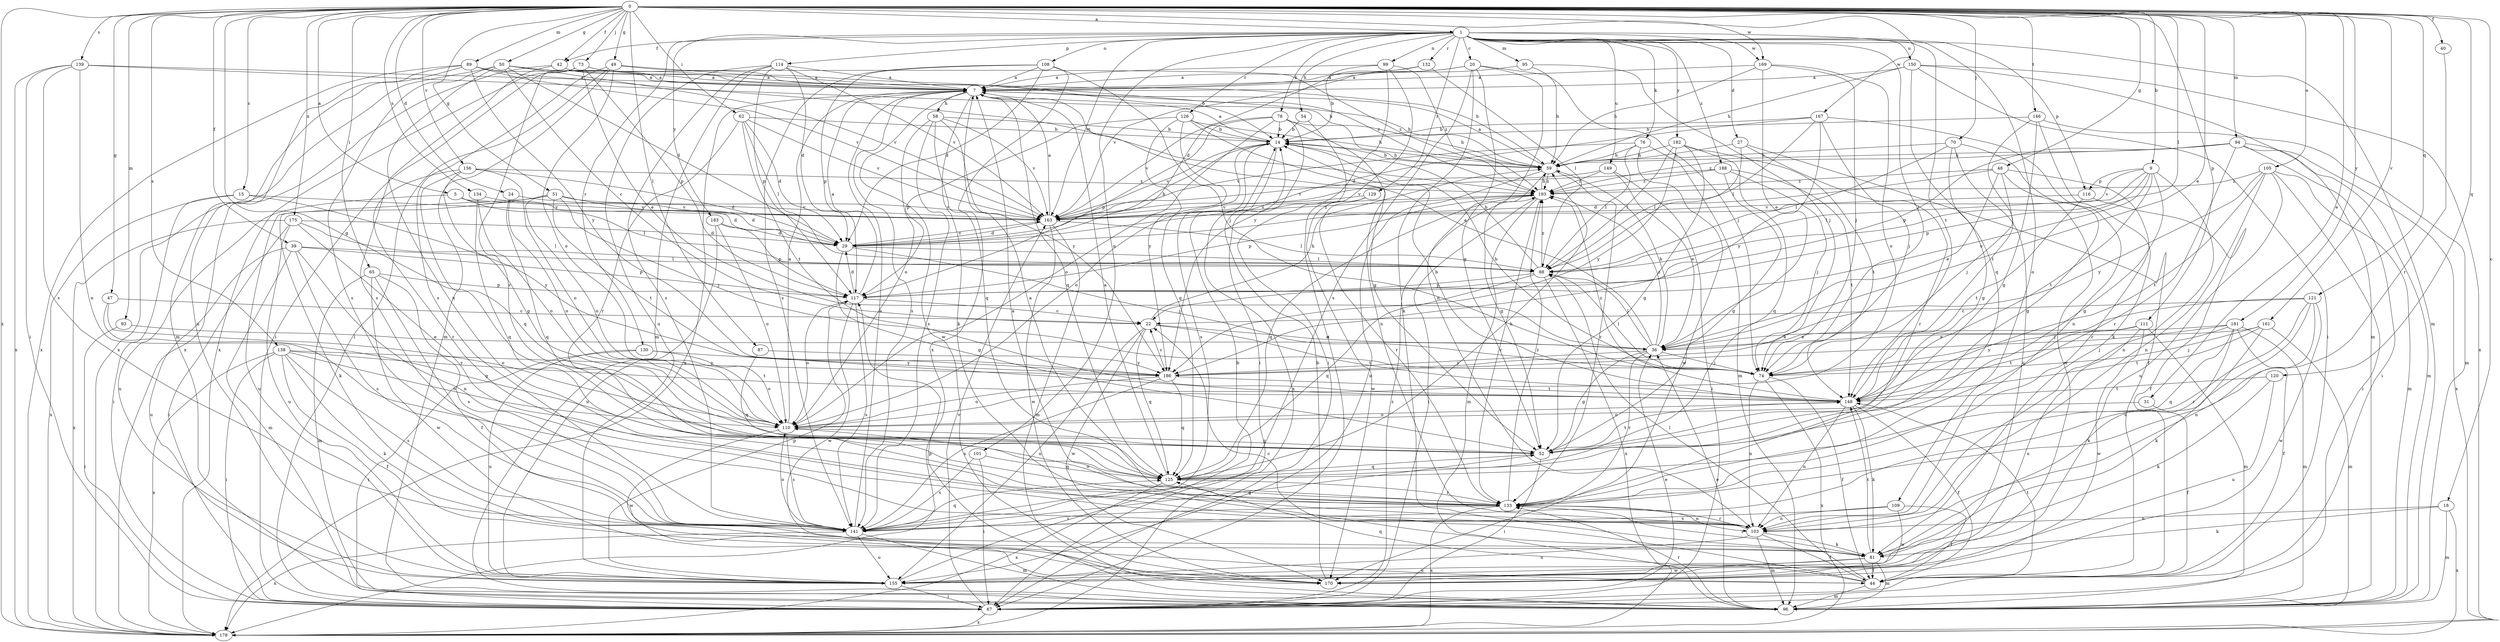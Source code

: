 strict digraph  {
0;
1;
5;
7;
9;
14;
15;
18;
20;
22;
24;
27;
29;
31;
36;
39;
40;
42;
44;
47;
48;
49;
50;
51;
52;
54;
58;
59;
62;
65;
67;
70;
73;
74;
76;
78;
81;
87;
88;
89;
93;
94;
95;
96;
99;
101;
103;
105;
108;
109;
110;
111;
114;
116;
117;
120;
121;
125;
126;
129;
130;
132;
133;
134;
138;
139;
141;
146;
148;
149;
150;
155;
156;
161;
163;
167;
169;
170;
175;
178;
181;
182;
183;
186;
188;
193;
0 -> 1  [label=a];
0 -> 5  [label=a];
0 -> 9  [label=b];
0 -> 15  [label=c];
0 -> 18  [label=c];
0 -> 24  [label=d];
0 -> 31  [label=e];
0 -> 36  [label=e];
0 -> 39  [label=f];
0 -> 40  [label=f];
0 -> 42  [label=f];
0 -> 47  [label=g];
0 -> 48  [label=g];
0 -> 49  [label=g];
0 -> 50  [label=g];
0 -> 51  [label=g];
0 -> 52  [label=g];
0 -> 62  [label=i];
0 -> 65  [label=i];
0 -> 70  [label=j];
0 -> 73  [label=j];
0 -> 87  [label=l];
0 -> 88  [label=l];
0 -> 89  [label=m];
0 -> 93  [label=m];
0 -> 94  [label=m];
0 -> 105  [label=o];
0 -> 111  [label=p];
0 -> 120  [label=q];
0 -> 121  [label=q];
0 -> 134  [label=s];
0 -> 138  [label=s];
0 -> 139  [label=s];
0 -> 146  [label=t];
0 -> 156  [label=v];
0 -> 161  [label=v];
0 -> 167  [label=w];
0 -> 169  [label=w];
0 -> 175  [label=x];
0 -> 178  [label=x];
0 -> 181  [label=y];
1 -> 20  [label=c];
1 -> 27  [label=d];
1 -> 42  [label=f];
1 -> 54  [label=h];
1 -> 74  [label=j];
1 -> 76  [label=k];
1 -> 78  [label=k];
1 -> 95  [label=m];
1 -> 96  [label=m];
1 -> 99  [label=n];
1 -> 101  [label=n];
1 -> 108  [label=o];
1 -> 109  [label=o];
1 -> 114  [label=p];
1 -> 116  [label=p];
1 -> 126  [label=r];
1 -> 129  [label=r];
1 -> 130  [label=r];
1 -> 132  [label=r];
1 -> 148  [label=t];
1 -> 149  [label=u];
1 -> 150  [label=u];
1 -> 163  [label=v];
1 -> 169  [label=w];
1 -> 182  [label=y];
1 -> 183  [label=y];
1 -> 188  [label=z];
5 -> 29  [label=d];
5 -> 88  [label=l];
5 -> 155  [label=u];
5 -> 163  [label=v];
7 -> 58  [label=h];
7 -> 59  [label=h];
7 -> 81  [label=k];
7 -> 125  [label=q];
7 -> 141  [label=s];
7 -> 170  [label=w];
7 -> 178  [label=x];
9 -> 22  [label=c];
9 -> 52  [label=g];
9 -> 88  [label=l];
9 -> 103  [label=n];
9 -> 116  [label=p];
9 -> 117  [label=p];
9 -> 148  [label=t];
9 -> 163  [label=v];
14 -> 7  [label=a];
14 -> 59  [label=h];
14 -> 110  [label=o];
14 -> 141  [label=s];
14 -> 163  [label=v];
14 -> 178  [label=x];
15 -> 67  [label=i];
15 -> 163  [label=v];
15 -> 178  [label=x];
15 -> 186  [label=y];
18 -> 81  [label=k];
18 -> 96  [label=m];
18 -> 103  [label=n];
18 -> 178  [label=x];
20 -> 7  [label=a];
20 -> 52  [label=g];
20 -> 74  [label=j];
20 -> 81  [label=k];
20 -> 103  [label=n];
20 -> 141  [label=s];
20 -> 163  [label=v];
22 -> 36  [label=e];
22 -> 59  [label=h];
22 -> 125  [label=q];
22 -> 148  [label=t];
22 -> 155  [label=u];
22 -> 170  [label=w];
24 -> 110  [label=o];
24 -> 125  [label=q];
24 -> 163  [label=v];
27 -> 44  [label=f];
27 -> 59  [label=h];
27 -> 88  [label=l];
27 -> 133  [label=r];
29 -> 14  [label=b];
29 -> 52  [label=g];
29 -> 74  [label=j];
29 -> 88  [label=l];
29 -> 163  [label=v];
31 -> 44  [label=f];
31 -> 110  [label=o];
36 -> 7  [label=a];
36 -> 52  [label=g];
36 -> 59  [label=h];
36 -> 74  [label=j];
36 -> 88  [label=l];
36 -> 133  [label=r];
36 -> 186  [label=y];
36 -> 193  [label=z];
39 -> 88  [label=l];
39 -> 96  [label=m];
39 -> 103  [label=n];
39 -> 117  [label=p];
39 -> 141  [label=s];
39 -> 155  [label=u];
40 -> 133  [label=r];
42 -> 7  [label=a];
42 -> 141  [label=s];
42 -> 178  [label=x];
42 -> 193  [label=z];
44 -> 22  [label=c];
44 -> 88  [label=l];
44 -> 96  [label=m];
44 -> 125  [label=q];
44 -> 148  [label=t];
47 -> 22  [label=c];
47 -> 52  [label=g];
47 -> 110  [label=o];
48 -> 29  [label=d];
48 -> 36  [label=e];
48 -> 52  [label=g];
48 -> 74  [label=j];
48 -> 133  [label=r];
48 -> 193  [label=z];
49 -> 7  [label=a];
49 -> 67  [label=i];
49 -> 96  [label=m];
49 -> 110  [label=o];
49 -> 141  [label=s];
49 -> 193  [label=z];
50 -> 7  [label=a];
50 -> 22  [label=c];
50 -> 29  [label=d];
50 -> 59  [label=h];
50 -> 103  [label=n];
50 -> 141  [label=s];
50 -> 163  [label=v];
50 -> 178  [label=x];
51 -> 29  [label=d];
51 -> 74  [label=j];
51 -> 81  [label=k];
51 -> 110  [label=o];
51 -> 148  [label=t];
51 -> 155  [label=u];
51 -> 163  [label=v];
52 -> 67  [label=i];
52 -> 125  [label=q];
52 -> 148  [label=t];
54 -> 14  [label=b];
54 -> 67  [label=i];
58 -> 14  [label=b];
58 -> 110  [label=o];
58 -> 125  [label=q];
58 -> 141  [label=s];
58 -> 163  [label=v];
58 -> 186  [label=y];
59 -> 7  [label=a];
59 -> 14  [label=b];
59 -> 52  [label=g];
59 -> 133  [label=r];
59 -> 155  [label=u];
59 -> 193  [label=z];
62 -> 14  [label=b];
62 -> 29  [label=d];
62 -> 88  [label=l];
62 -> 133  [label=r];
62 -> 148  [label=t];
62 -> 163  [label=v];
65 -> 44  [label=f];
65 -> 96  [label=m];
65 -> 117  [label=p];
65 -> 141  [label=s];
65 -> 170  [label=w];
67 -> 36  [label=e];
67 -> 163  [label=v];
67 -> 178  [label=x];
67 -> 193  [label=z];
70 -> 52  [label=g];
70 -> 59  [label=h];
70 -> 88  [label=l];
70 -> 155  [label=u];
70 -> 170  [label=w];
73 -> 7  [label=a];
73 -> 14  [label=b];
73 -> 36  [label=e];
73 -> 67  [label=i];
73 -> 117  [label=p];
73 -> 133  [label=r];
73 -> 178  [label=x];
74 -> 14  [label=b];
74 -> 44  [label=f];
74 -> 88  [label=l];
74 -> 103  [label=n];
74 -> 178  [label=x];
76 -> 59  [label=h];
76 -> 88  [label=l];
76 -> 96  [label=m];
76 -> 163  [label=v];
76 -> 170  [label=w];
78 -> 14  [label=b];
78 -> 59  [label=h];
78 -> 67  [label=i];
78 -> 103  [label=n];
78 -> 110  [label=o];
78 -> 117  [label=p];
78 -> 163  [label=v];
81 -> 44  [label=f];
81 -> 96  [label=m];
81 -> 133  [label=r];
81 -> 148  [label=t];
81 -> 155  [label=u];
81 -> 170  [label=w];
87 -> 125  [label=q];
87 -> 186  [label=y];
88 -> 14  [label=b];
88 -> 117  [label=p];
88 -> 125  [label=q];
88 -> 178  [label=x];
88 -> 193  [label=z];
89 -> 7  [label=a];
89 -> 96  [label=m];
89 -> 155  [label=u];
89 -> 163  [label=v];
89 -> 178  [label=x];
89 -> 186  [label=y];
89 -> 193  [label=z];
93 -> 36  [label=e];
93 -> 67  [label=i];
94 -> 59  [label=h];
94 -> 67  [label=i];
94 -> 96  [label=m];
94 -> 117  [label=p];
94 -> 133  [label=r];
94 -> 178  [label=x];
94 -> 193  [label=z];
95 -> 7  [label=a];
95 -> 59  [label=h];
95 -> 74  [label=j];
96 -> 36  [label=e];
96 -> 117  [label=p];
96 -> 133  [label=r];
99 -> 7  [label=a];
99 -> 14  [label=b];
99 -> 67  [label=i];
99 -> 186  [label=y];
99 -> 193  [label=z];
101 -> 67  [label=i];
101 -> 125  [label=q];
101 -> 141  [label=s];
103 -> 7  [label=a];
103 -> 44  [label=f];
103 -> 81  [label=k];
103 -> 96  [label=m];
103 -> 133  [label=r];
103 -> 155  [label=u];
105 -> 67  [label=i];
105 -> 96  [label=m];
105 -> 103  [label=n];
105 -> 148  [label=t];
105 -> 155  [label=u];
105 -> 186  [label=y];
105 -> 193  [label=z];
108 -> 7  [label=a];
108 -> 29  [label=d];
108 -> 74  [label=j];
108 -> 117  [label=p];
108 -> 141  [label=s];
108 -> 178  [label=x];
109 -> 44  [label=f];
109 -> 103  [label=n];
109 -> 141  [label=s];
109 -> 170  [label=w];
110 -> 7  [label=a];
110 -> 52  [label=g];
110 -> 141  [label=s];
110 -> 170  [label=w];
111 -> 36  [label=e];
111 -> 96  [label=m];
111 -> 148  [label=t];
111 -> 155  [label=u];
111 -> 170  [label=w];
114 -> 7  [label=a];
114 -> 29  [label=d];
114 -> 96  [label=m];
114 -> 117  [label=p];
114 -> 141  [label=s];
114 -> 155  [label=u];
114 -> 163  [label=v];
116 -> 44  [label=f];
116 -> 148  [label=t];
116 -> 163  [label=v];
117 -> 7  [label=a];
117 -> 22  [label=c];
117 -> 29  [label=d];
117 -> 110  [label=o];
117 -> 141  [label=s];
117 -> 170  [label=w];
120 -> 81  [label=k];
120 -> 148  [label=t];
120 -> 155  [label=u];
121 -> 22  [label=c];
121 -> 74  [label=j];
121 -> 103  [label=n];
121 -> 133  [label=r];
121 -> 141  [label=s];
121 -> 170  [label=w];
125 -> 7  [label=a];
125 -> 59  [label=h];
125 -> 133  [label=r];
125 -> 178  [label=x];
126 -> 14  [label=b];
126 -> 52  [label=g];
126 -> 59  [label=h];
126 -> 117  [label=p];
126 -> 125  [label=q];
126 -> 186  [label=y];
129 -> 133  [label=r];
129 -> 163  [label=v];
129 -> 170  [label=w];
130 -> 67  [label=i];
130 -> 110  [label=o];
130 -> 155  [label=u];
130 -> 186  [label=y];
132 -> 7  [label=a];
132 -> 29  [label=d];
132 -> 88  [label=l];
133 -> 7  [label=a];
133 -> 103  [label=n];
133 -> 110  [label=o];
133 -> 141  [label=s];
133 -> 178  [label=x];
133 -> 193  [label=z];
134 -> 110  [label=o];
134 -> 125  [label=q];
134 -> 163  [label=v];
138 -> 44  [label=f];
138 -> 67  [label=i];
138 -> 81  [label=k];
138 -> 110  [label=o];
138 -> 141  [label=s];
138 -> 148  [label=t];
138 -> 178  [label=x];
138 -> 186  [label=y];
139 -> 7  [label=a];
139 -> 59  [label=h];
139 -> 67  [label=i];
139 -> 103  [label=n];
139 -> 141  [label=s];
139 -> 178  [label=x];
141 -> 7  [label=a];
141 -> 52  [label=g];
141 -> 96  [label=m];
141 -> 110  [label=o];
141 -> 125  [label=q];
141 -> 155  [label=u];
141 -> 178  [label=x];
146 -> 14  [label=b];
146 -> 52  [label=g];
146 -> 81  [label=k];
146 -> 96  [label=m];
146 -> 148  [label=t];
148 -> 14  [label=b];
148 -> 44  [label=f];
148 -> 81  [label=k];
148 -> 103  [label=n];
148 -> 110  [label=o];
148 -> 193  [label=z];
149 -> 36  [label=e];
149 -> 67  [label=i];
149 -> 163  [label=v];
149 -> 193  [label=z];
150 -> 7  [label=a];
150 -> 59  [label=h];
150 -> 67  [label=i];
150 -> 96  [label=m];
150 -> 125  [label=q];
150 -> 178  [label=x];
155 -> 14  [label=b];
155 -> 67  [label=i];
155 -> 117  [label=p];
156 -> 29  [label=d];
156 -> 52  [label=g];
156 -> 110  [label=o];
156 -> 125  [label=q];
156 -> 133  [label=r];
156 -> 193  [label=z];
161 -> 36  [label=e];
161 -> 74  [label=j];
161 -> 81  [label=k];
161 -> 96  [label=m];
161 -> 148  [label=t];
163 -> 7  [label=a];
163 -> 29  [label=d];
163 -> 88  [label=l];
163 -> 96  [label=m];
163 -> 170  [label=w];
163 -> 193  [label=z];
167 -> 14  [label=b];
167 -> 29  [label=d];
167 -> 74  [label=j];
167 -> 88  [label=l];
167 -> 103  [label=n];
167 -> 186  [label=y];
169 -> 7  [label=a];
169 -> 36  [label=e];
169 -> 59  [label=h];
169 -> 74  [label=j];
169 -> 110  [label=o];
170 -> 14  [label=b];
175 -> 29  [label=d];
175 -> 67  [label=i];
175 -> 88  [label=l];
175 -> 133  [label=r];
175 -> 155  [label=u];
175 -> 178  [label=x];
181 -> 36  [label=e];
181 -> 44  [label=f];
181 -> 74  [label=j];
181 -> 81  [label=k];
181 -> 96  [label=m];
181 -> 125  [label=q];
181 -> 186  [label=y];
182 -> 52  [label=g];
182 -> 59  [label=h];
182 -> 88  [label=l];
182 -> 125  [label=q];
182 -> 148  [label=t];
182 -> 186  [label=y];
183 -> 29  [label=d];
183 -> 110  [label=o];
183 -> 117  [label=p];
183 -> 155  [label=u];
186 -> 22  [label=c];
186 -> 110  [label=o];
186 -> 125  [label=q];
186 -> 141  [label=s];
186 -> 148  [label=t];
188 -> 52  [label=g];
188 -> 74  [label=j];
188 -> 148  [label=t];
188 -> 163  [label=v];
188 -> 193  [label=z];
193 -> 59  [label=h];
193 -> 67  [label=i];
193 -> 96  [label=m];
193 -> 117  [label=p];
193 -> 125  [label=q];
193 -> 133  [label=r];
193 -> 163  [label=v];
}
